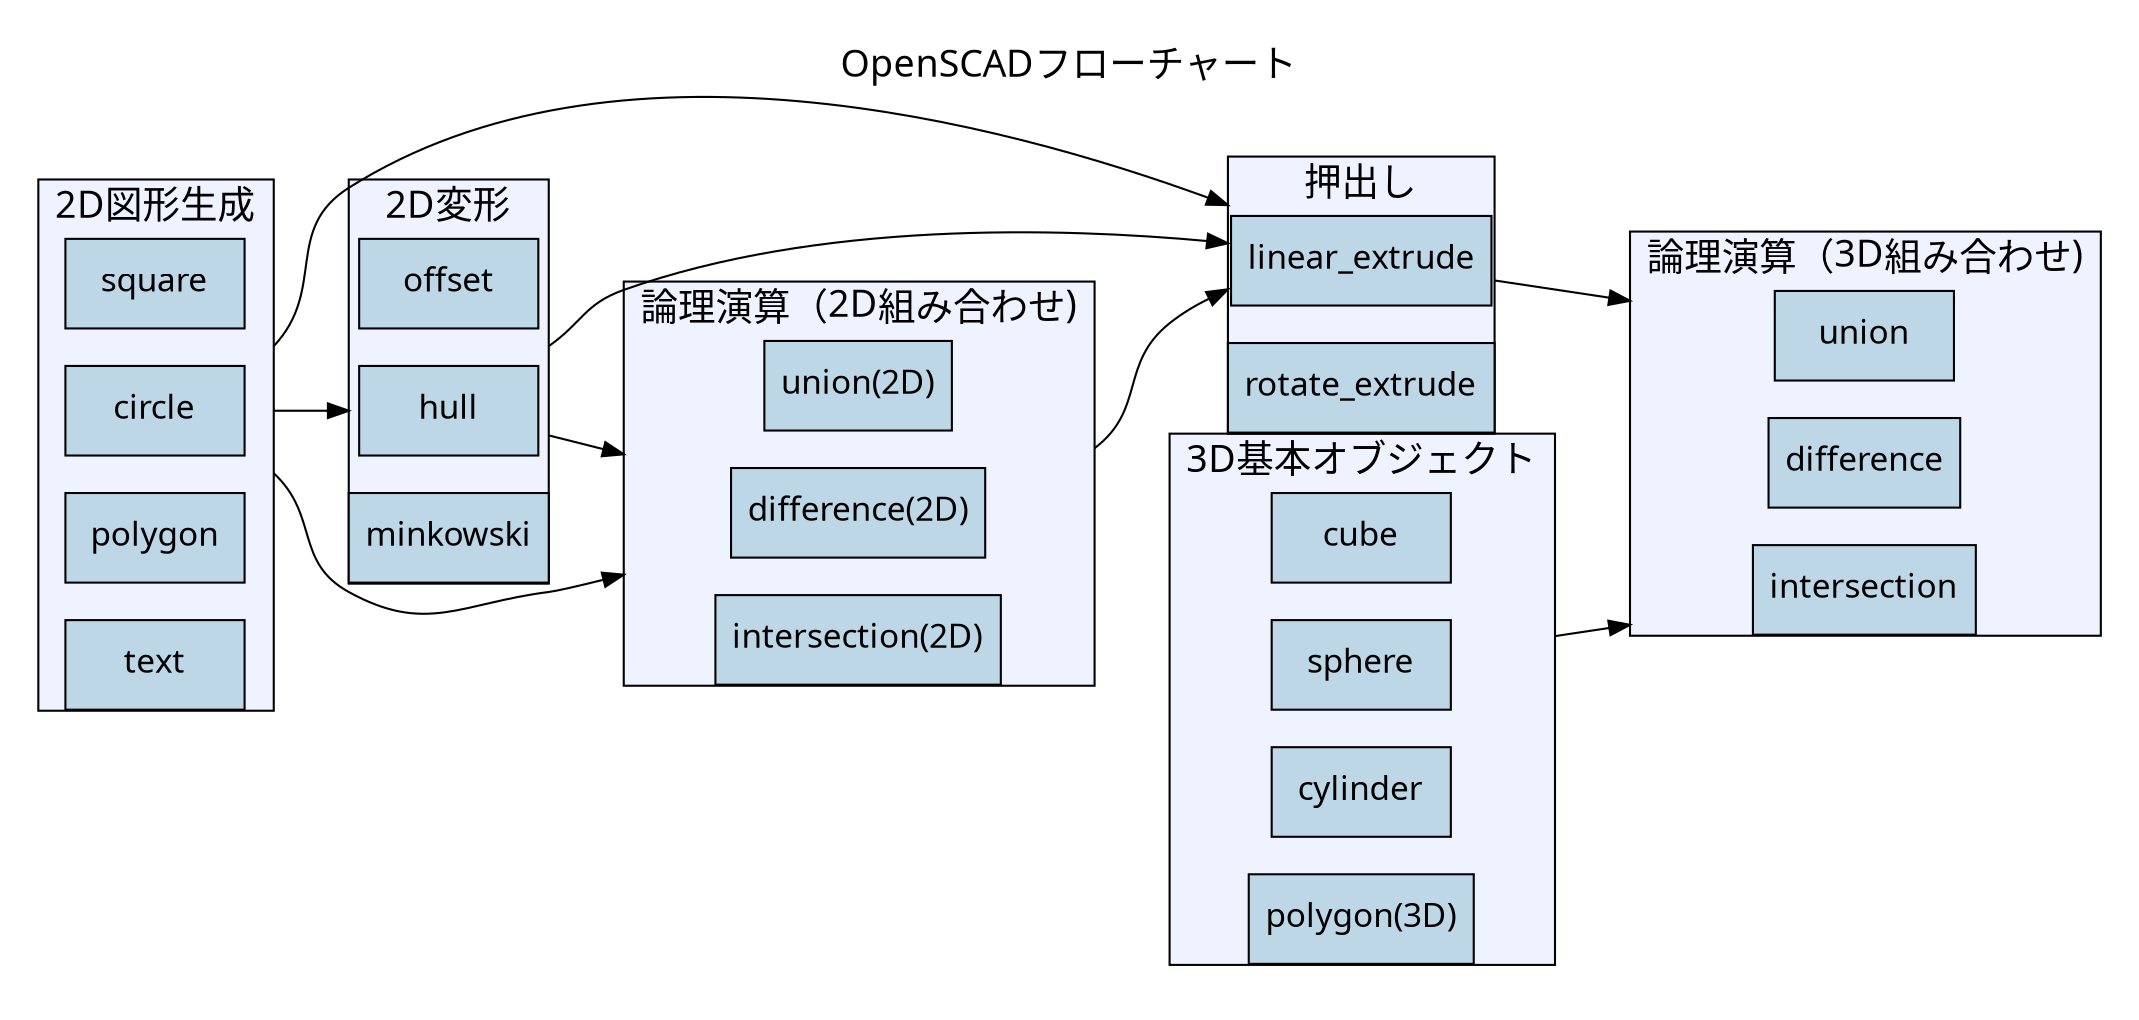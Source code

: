 digraph g{
  graph[
  label="OpenSCADフローチャート",
  layout = dot,
  charset = "UTF-8",
   labelloc = "t",
   labeljust = "c",
   bgcolor = "#ffffff",
   fontcolor = black,
   fontsize = 18,
   style = "filled",
   rankdir = "LR",
   margin = 0.2,
   fontname = "Hiragino Kaku Gothic",
  compound = true
  ];

  node [
     style = "solid,filled",
     fontsize = 16,
     fontname = "Hiragino Kaku Gothic",
     height = 0.6,
     width = 1.2,
     shape=box,
     fillcolor="/blues5/1"
   ];

  subgraph cluster1{
  margin = 0.2;
  label= "2D図形生成";
  bgcolor="/blues5/1";
  node[fillcolor="/blues5/2"];

    "square";
    "circle";
    "polygon";
    "text"
  };
  subgraph cluster2{
  margin = 0.2;
  bgcolor="/blues5/1";
  node[fillcolor="/blues5/2"];
  label="3D基本オブジェクト";
  "cube";
  "sphere";
  "cylinder";
  "polygon(3D)";
  }
  subgraph cluster3{
  margin = 0.2;
  bgcolor="/blues5/1";
  node[fillcolor="/blues5/2"];
  label="押出し";
  "linear_extrude";
  "rotate_extrude";
  }

  subgraph cluster4{
  margin = 0.2;
  bgcolor="/blues5/1";
  node[fillcolor="/blues5/2"];
  label="2D変形";
  "offset";
  "hull";
  "minkowski"
  }
  subgraph cluster5{
  margin = 0.2;
  bgcolor="/blues5/1";
  node[fillcolor="/blues5/2"];
label="論理演算（3D組み合わせ)";
union;
difference;
intersection;
}
subgraph cluster6{
margin = 0.2;
bgcolor="/blues5/1";
node[fillcolor="/blues5/2"];
label="論理演算（2D組み合わせ)";
"union(2D)";
"difference(2D)";
"intersection(2D)";
}
circle -> linear_extrude[ltail=cluster1, lhead=cluster3];
circle -> "difference(2D)"[ltail=cluster1,lhead=cluster6];
circle -> hull[lhead=cluster4,ltail=cluster1];
hull ->linear_extrude[ltail=cluster4, lhead=cluster3];
hull ->"difference(2D)"[ltail=cluster4, lhead=cluster6];
"difference(2D)" ->linear_extrude[ltail=cluster6, lhead=cluster3];

  sphere-> intersection[lhead=cluster5,ltail=cluster2];
  linear_extrude -> union[lhead=cluster5,ltail=cluster3];
}
